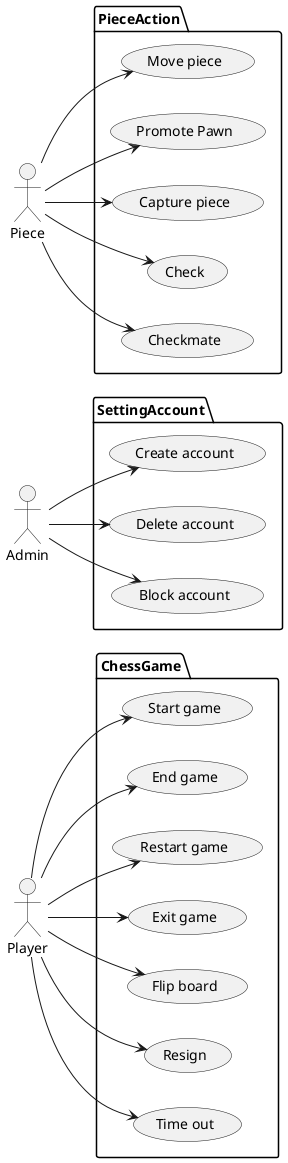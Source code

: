 @startuml chess

left to right direction
actor Player as player
actor Admin as admin
actor Piece as piece

package ChessGame {
    usecase (Start game) as start
    usecase (End game) as end
    usecase (Restart game) as restart
    usecase (Exit game) as exit
    usecase (Flip board) as flip
    usecase (Resign) as resign
    usecase (Time out) as time
}

package SettingAccount {
    usecase (Create account) as create
    usecase (Delete account) as delete
    usecase (Block account) as block
}

package PieceAction {
    usecase (Move piece) as move
    usecase (Promote Pawn) as promote
    usecase (Capture piece) as capture
    usecase (Check) as check
    usecase (Checkmate) as mate
}

player --> start
player --> end
player --> restart
player --> exit
player --> flip
player --> resign
player --> time
admin --> create
admin --> delete
admin --> block
piece --> move
piece --> promote
piece --> capture
piece --> check
piece --> mate

@enduml